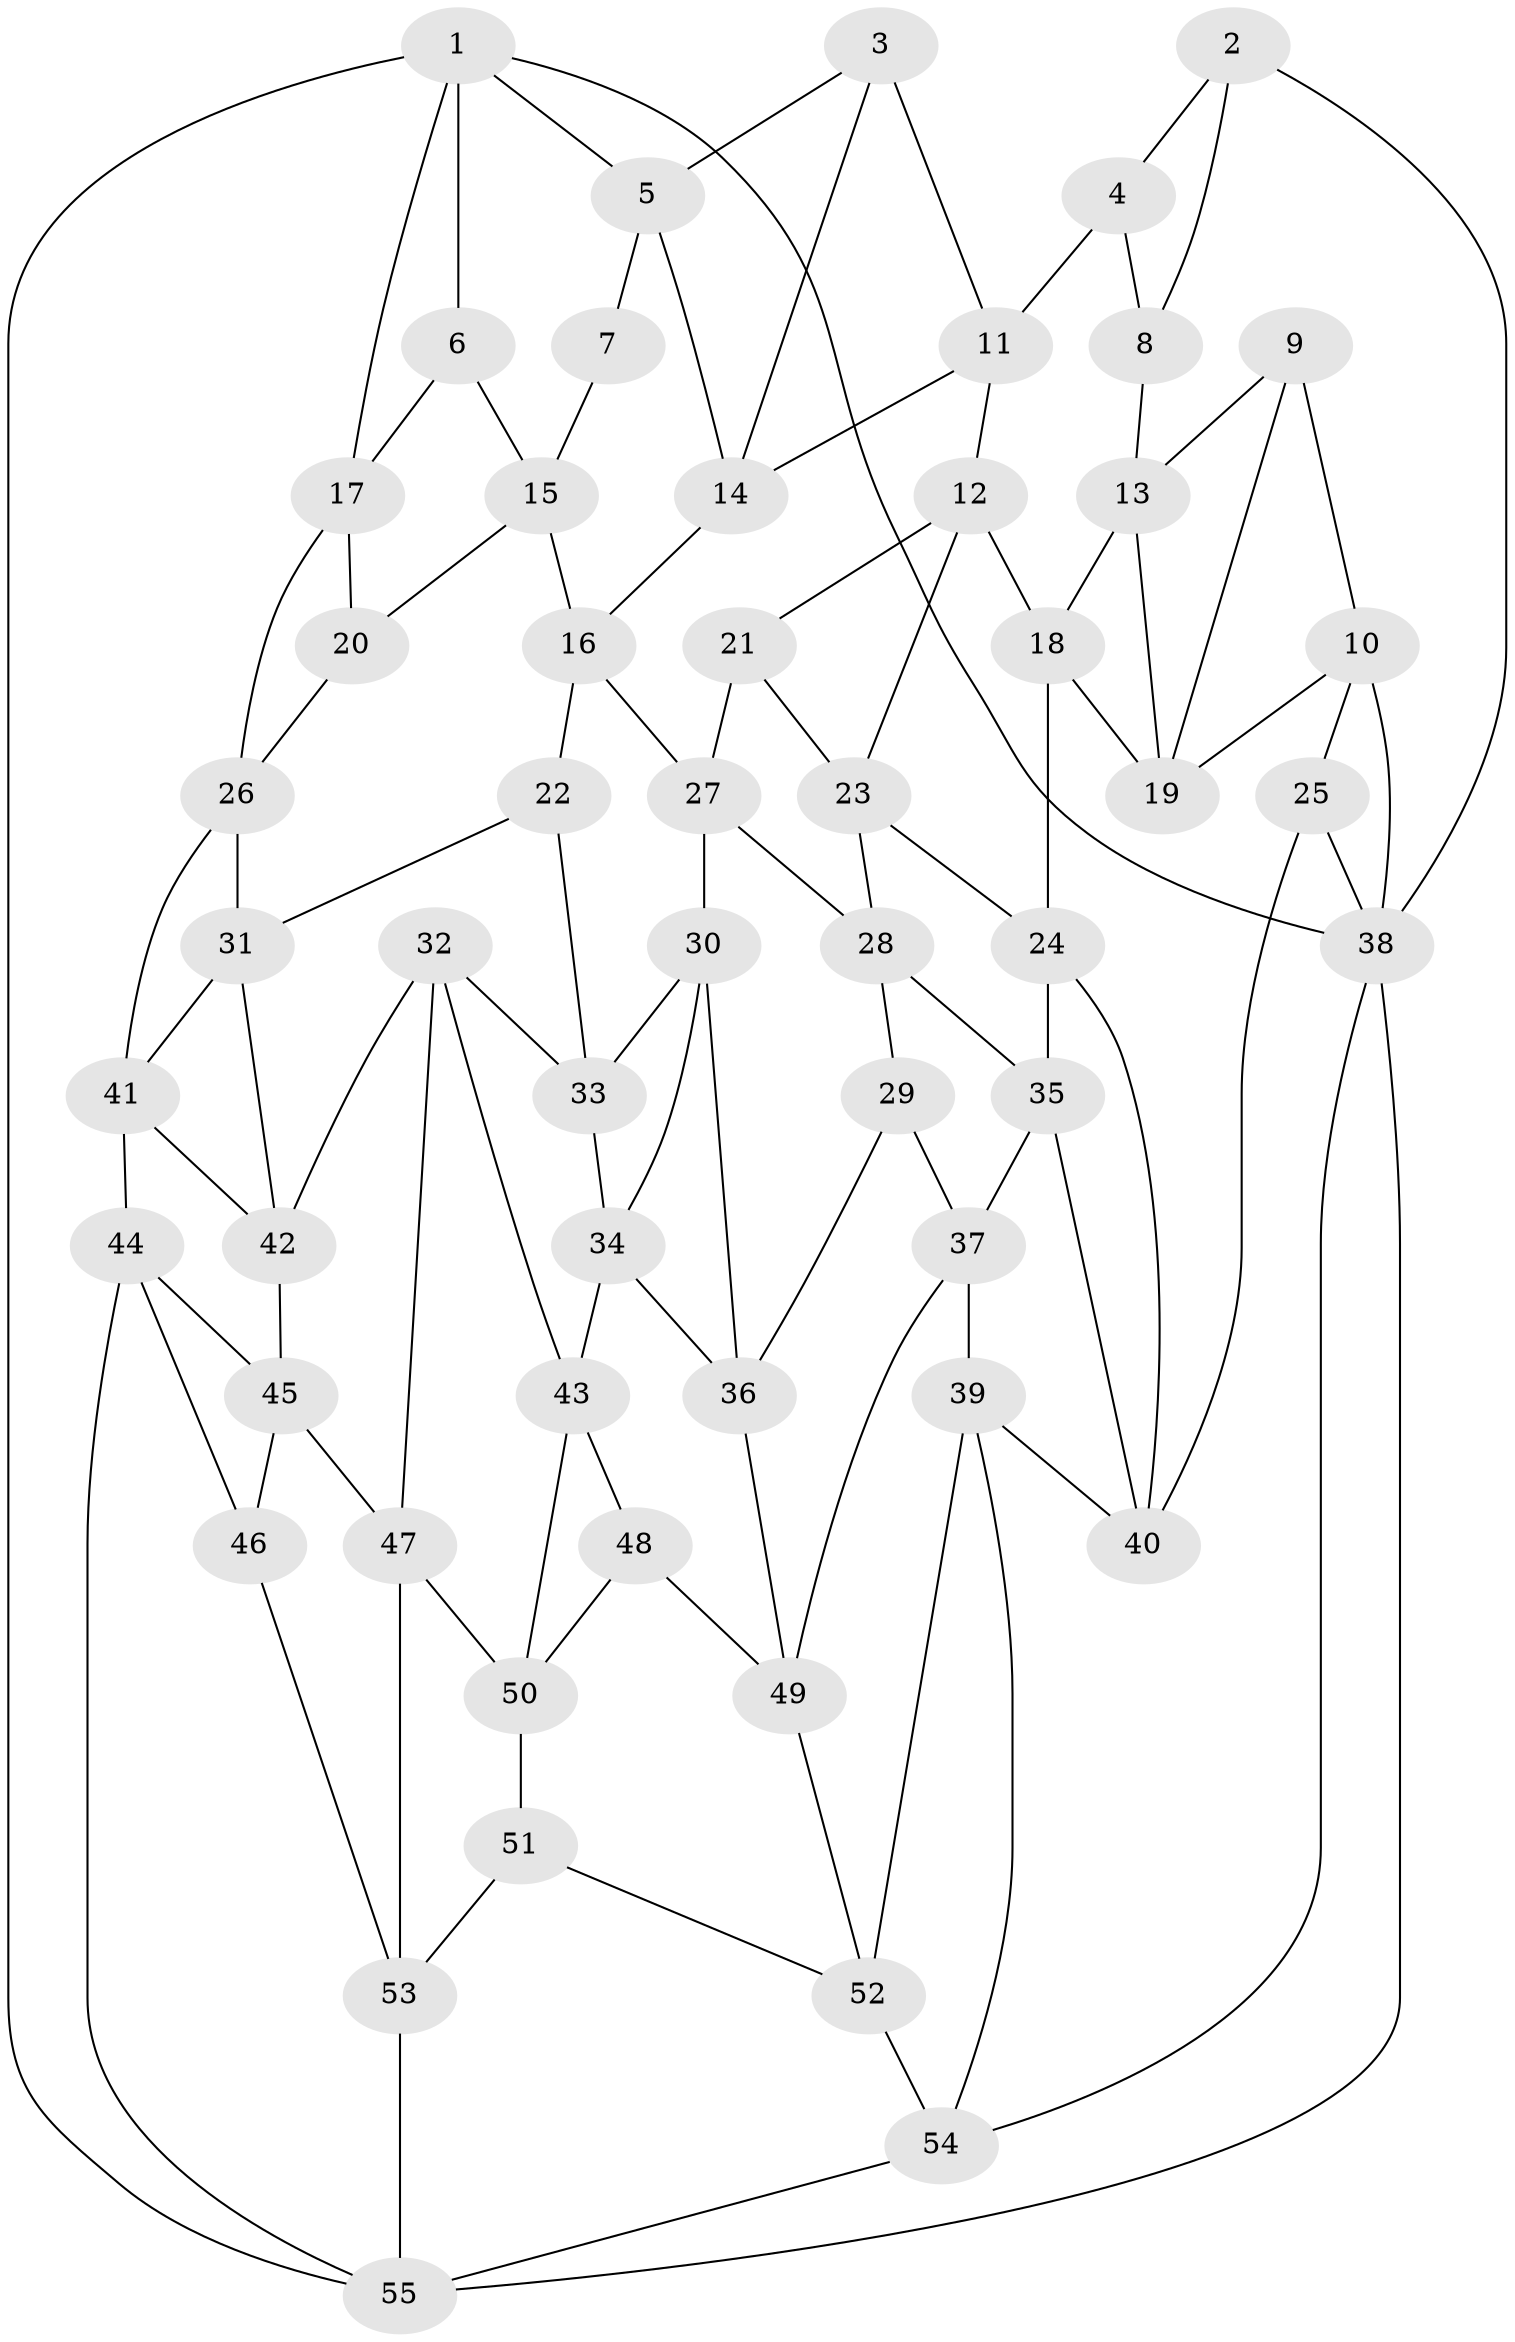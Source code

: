 // original degree distribution, {3: 0.045454545454545456, 5: 0.5363636363636364, 6: 0.22727272727272727, 4: 0.19090909090909092}
// Generated by graph-tools (version 1.1) at 2025/51/03/09/25 03:51:09]
// undirected, 55 vertices, 104 edges
graph export_dot {
graph [start="1"]
  node [color=gray90,style=filled];
  1;
  2;
  3;
  4;
  5;
  6;
  7;
  8;
  9;
  10;
  11;
  12;
  13;
  14;
  15;
  16;
  17;
  18;
  19;
  20;
  21;
  22;
  23;
  24;
  25;
  26;
  27;
  28;
  29;
  30;
  31;
  32;
  33;
  34;
  35;
  36;
  37;
  38;
  39;
  40;
  41;
  42;
  43;
  44;
  45;
  46;
  47;
  48;
  49;
  50;
  51;
  52;
  53;
  54;
  55;
  1 -- 5 [weight=1.0];
  1 -- 6 [weight=1.0];
  1 -- 17 [weight=1.0];
  1 -- 38 [weight=1.0];
  1 -- 55 [weight=1.0];
  2 -- 4 [weight=1.0];
  2 -- 8 [weight=1.0];
  2 -- 38 [weight=1.0];
  3 -- 5 [weight=1.0];
  3 -- 11 [weight=1.0];
  3 -- 14 [weight=1.0];
  4 -- 8 [weight=1.0];
  4 -- 11 [weight=1.0];
  5 -- 7 [weight=1.0];
  5 -- 14 [weight=1.0];
  6 -- 15 [weight=1.0];
  6 -- 17 [weight=1.0];
  7 -- 15 [weight=1.0];
  8 -- 13 [weight=1.0];
  9 -- 10 [weight=1.0];
  9 -- 13 [weight=1.0];
  9 -- 19 [weight=1.0];
  10 -- 19 [weight=1.0];
  10 -- 25 [weight=1.0];
  10 -- 38 [weight=1.0];
  11 -- 12 [weight=1.0];
  11 -- 14 [weight=1.0];
  12 -- 18 [weight=1.0];
  12 -- 21 [weight=1.0];
  12 -- 23 [weight=1.0];
  13 -- 18 [weight=1.0];
  13 -- 19 [weight=1.0];
  14 -- 16 [weight=1.0];
  15 -- 16 [weight=1.0];
  15 -- 20 [weight=1.0];
  16 -- 22 [weight=1.0];
  16 -- 27 [weight=1.0];
  17 -- 20 [weight=1.0];
  17 -- 26 [weight=1.0];
  18 -- 19 [weight=1.0];
  18 -- 24 [weight=1.0];
  20 -- 26 [weight=1.0];
  21 -- 23 [weight=1.0];
  21 -- 27 [weight=1.0];
  22 -- 31 [weight=1.0];
  22 -- 33 [weight=1.0];
  23 -- 24 [weight=1.0];
  23 -- 28 [weight=1.0];
  24 -- 35 [weight=1.0];
  24 -- 40 [weight=1.0];
  25 -- 38 [weight=1.0];
  25 -- 40 [weight=1.0];
  26 -- 31 [weight=1.0];
  26 -- 41 [weight=1.0];
  27 -- 28 [weight=1.0];
  27 -- 30 [weight=1.0];
  28 -- 29 [weight=1.0];
  28 -- 35 [weight=1.0];
  29 -- 36 [weight=1.0];
  29 -- 37 [weight=1.0];
  30 -- 33 [weight=1.0];
  30 -- 34 [weight=1.0];
  30 -- 36 [weight=1.0];
  31 -- 41 [weight=1.0];
  31 -- 42 [weight=1.0];
  32 -- 33 [weight=1.0];
  32 -- 42 [weight=1.0];
  32 -- 43 [weight=1.0];
  32 -- 47 [weight=1.0];
  33 -- 34 [weight=1.0];
  34 -- 36 [weight=1.0];
  34 -- 43 [weight=1.0];
  35 -- 37 [weight=1.0];
  35 -- 40 [weight=1.0];
  36 -- 49 [weight=1.0];
  37 -- 39 [weight=1.0];
  37 -- 49 [weight=1.0];
  38 -- 54 [weight=1.0];
  38 -- 55 [weight=1.0];
  39 -- 40 [weight=1.0];
  39 -- 52 [weight=1.0];
  39 -- 54 [weight=1.0];
  41 -- 42 [weight=1.0];
  41 -- 44 [weight=1.0];
  42 -- 45 [weight=1.0];
  43 -- 48 [weight=1.0];
  43 -- 50 [weight=1.0];
  44 -- 45 [weight=1.0];
  44 -- 46 [weight=1.0];
  44 -- 55 [weight=1.0];
  45 -- 46 [weight=1.0];
  45 -- 47 [weight=1.0];
  46 -- 53 [weight=1.0];
  47 -- 50 [weight=1.0];
  47 -- 53 [weight=1.0];
  48 -- 49 [weight=1.0];
  48 -- 50 [weight=1.0];
  49 -- 52 [weight=1.0];
  50 -- 51 [weight=1.0];
  51 -- 52 [weight=1.0];
  51 -- 53 [weight=1.0];
  52 -- 54 [weight=1.0];
  53 -- 55 [weight=1.0];
  54 -- 55 [weight=1.0];
}
